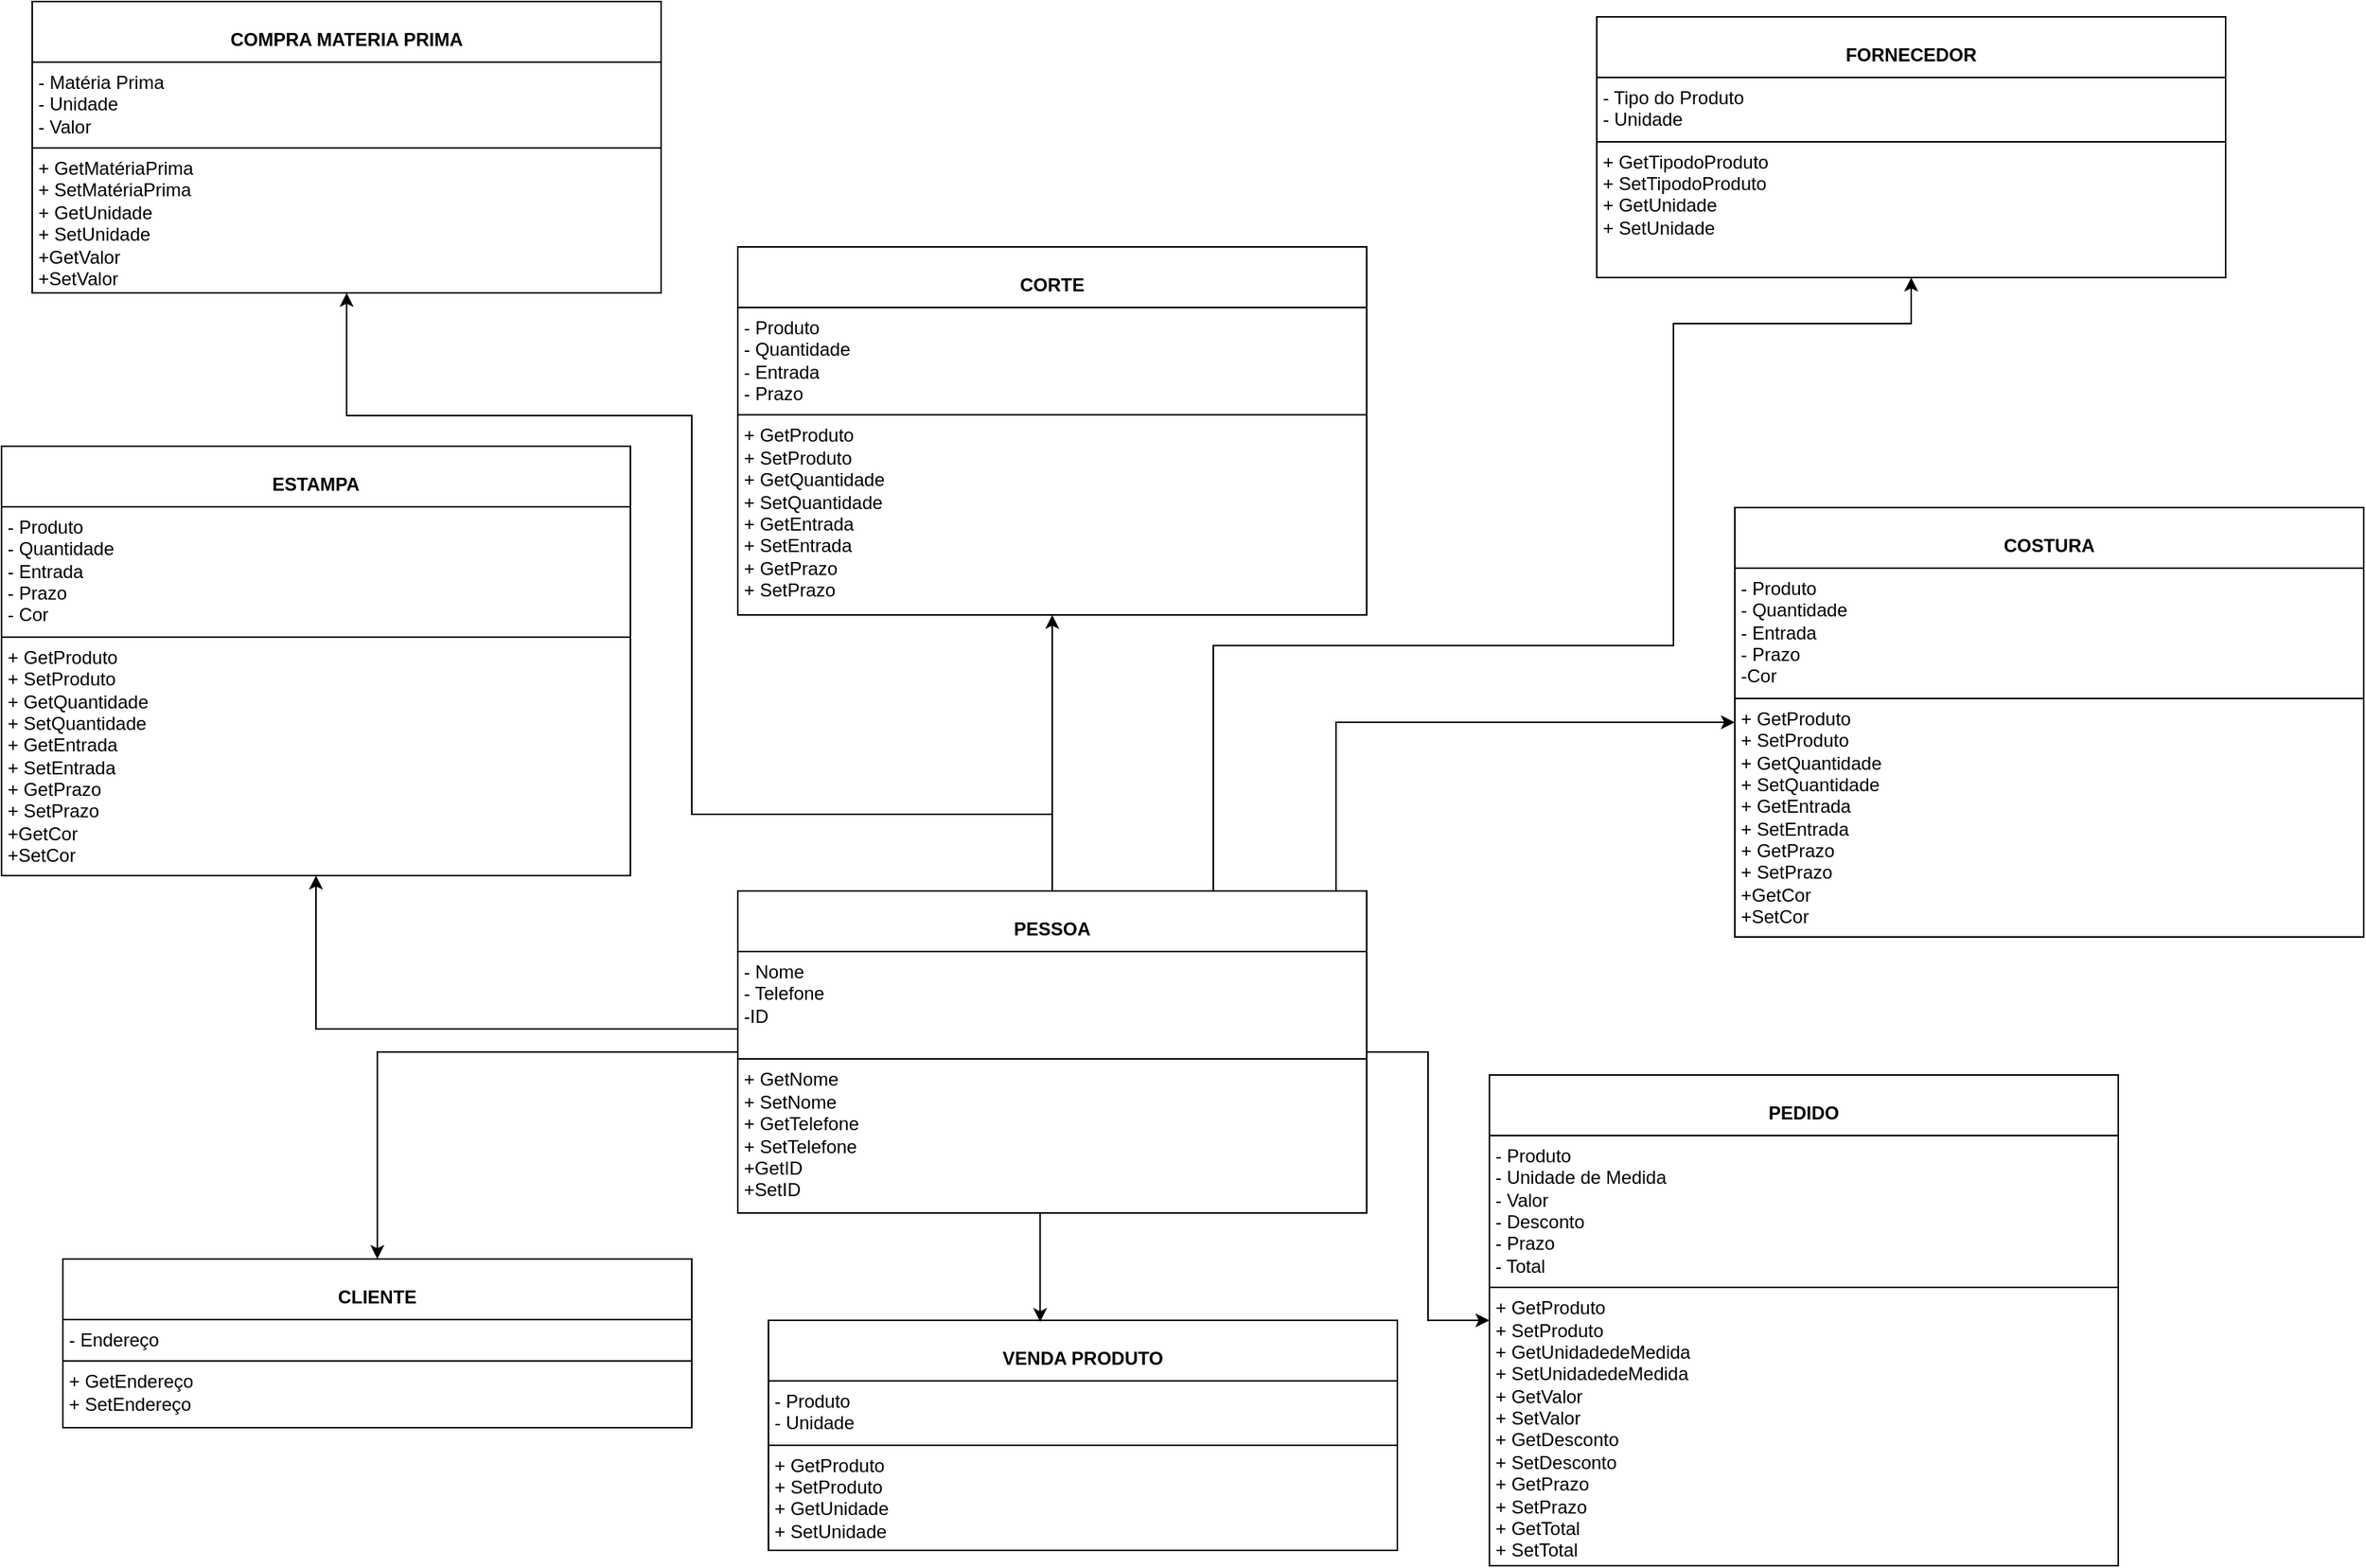 <mxfile version="24.7.1" type="device" pages="3">
  <diagram name="Página-1" id="-OUhLw-CSufyOY77tMii">
    <mxGraphModel dx="2739" dy="2212" grid="1" gridSize="10" guides="1" tooltips="1" connect="1" arrows="1" fold="1" page="1" pageScale="1" pageWidth="827" pageHeight="1169" math="0" shadow="0">
      <root>
        <mxCell id="0" />
        <mxCell id="1" parent="0" />
        <mxCell id="h_jIUHGwtOCNw3scp08j-25" value="&lt;p style=&quot;margin:0px;margin-top:4px;text-align:center;&quot;&gt;&lt;br&gt;&lt;b&gt;CLIENTE&lt;/b&gt;&lt;/p&gt;&lt;hr size=&quot;1&quot; style=&quot;border-style:solid;&quot;&gt;&lt;p style=&quot;margin:0px;margin-left:4px;&quot;&gt;&lt;span style=&quot;background-color: initial;&quot;&gt;- Endereço&lt;/span&gt;&lt;br&gt;&lt;/p&gt;&lt;hr size=&quot;1&quot; style=&quot;border-style:solid;&quot;&gt;&lt;p style=&quot;margin:0px;margin-left:4px;&quot;&gt;&lt;span style=&quot;background-color: initial;&quot;&gt;+ GetEndereço&lt;/span&gt;&lt;br&gt;&lt;/p&gt;&lt;p style=&quot;margin:0px;margin-left:4px;&quot;&gt;+ SetEndereço&lt;/p&gt;&lt;p style=&quot;margin:0px;margin-left:4px;&quot;&gt;&lt;br&gt;&lt;/p&gt;&lt;p style=&quot;margin:0px;margin-left:4px;&quot;&gt;&lt;br&gt;&lt;/p&gt;" style="verticalAlign=top;align=left;overflow=fill;html=1;whiteSpace=wrap;" parent="1" vertex="1">
          <mxGeometry x="-300" y="150" width="410" height="110" as="geometry" />
        </mxCell>
        <mxCell id="FXaSDLfJDTbHBxUfTmAR-3" style="edgeStyle=orthogonalEdgeStyle;rounded=0;orthogonalLoop=1;jettySize=auto;html=1;exitX=0;exitY=0.5;exitDx=0;exitDy=0;" parent="1" source="FXaSDLfJDTbHBxUfTmAR-2" target="h_jIUHGwtOCNw3scp08j-25" edge="1">
          <mxGeometry relative="1" as="geometry" />
        </mxCell>
        <mxCell id="81Nmng1sWPkBa8GWS_E0-2" style="edgeStyle=orthogonalEdgeStyle;rounded=0;orthogonalLoop=1;jettySize=auto;html=1;" parent="1" source="FXaSDLfJDTbHBxUfTmAR-2" target="81Nmng1sWPkBa8GWS_E0-1" edge="1">
          <mxGeometry relative="1" as="geometry" />
        </mxCell>
        <mxCell id="81Nmng1sWPkBa8GWS_E0-9" style="edgeStyle=orthogonalEdgeStyle;rounded=0;orthogonalLoop=1;jettySize=auto;html=1;entryX=0;entryY=0.5;entryDx=0;entryDy=0;" parent="1" source="FXaSDLfJDTbHBxUfTmAR-2" target="81Nmng1sWPkBa8GWS_E0-7" edge="1">
          <mxGeometry relative="1" as="geometry">
            <Array as="points">
              <mxPoint x="530" y="-200" />
              <mxPoint x="790" y="-200" />
            </Array>
          </mxGeometry>
        </mxCell>
        <mxCell id="81Nmng1sWPkBa8GWS_E0-12" style="edgeStyle=orthogonalEdgeStyle;rounded=0;orthogonalLoop=1;jettySize=auto;html=1;" parent="1" source="FXaSDLfJDTbHBxUfTmAR-2" target="81Nmng1sWPkBa8GWS_E0-10" edge="1">
          <mxGeometry relative="1" as="geometry">
            <Array as="points">
              <mxPoint x="345" y="-340" />
            </Array>
          </mxGeometry>
        </mxCell>
        <mxCell id="81Nmng1sWPkBa8GWS_E0-20" style="edgeStyle=orthogonalEdgeStyle;rounded=0;orthogonalLoop=1;jettySize=auto;html=1;entryX=0.5;entryY=1;entryDx=0;entryDy=0;" parent="1" source="FXaSDLfJDTbHBxUfTmAR-2" target="81Nmng1sWPkBa8GWS_E0-13" edge="1">
          <mxGeometry relative="1" as="geometry">
            <Array as="points">
              <mxPoint x="-135" />
            </Array>
          </mxGeometry>
        </mxCell>
        <mxCell id="YHEsUlumm6oU0qOyoiwF-2" style="edgeStyle=orthogonalEdgeStyle;rounded=0;orthogonalLoop=1;jettySize=auto;html=1;entryX=0.5;entryY=1;entryDx=0;entryDy=0;" parent="1" source="FXaSDLfJDTbHBxUfTmAR-2" target="YHEsUlumm6oU0qOyoiwF-1" edge="1">
          <mxGeometry relative="1" as="geometry">
            <Array as="points">
              <mxPoint x="450" y="-250" />
              <mxPoint x="750" y="-250" />
              <mxPoint x="750" y="-460" />
            </Array>
          </mxGeometry>
        </mxCell>
        <mxCell id="YHEsUlumm6oU0qOyoiwF-4" style="edgeStyle=orthogonalEdgeStyle;rounded=0;orthogonalLoop=1;jettySize=auto;html=1;entryX=0.5;entryY=1;entryDx=0;entryDy=0;" parent="1" source="FXaSDLfJDTbHBxUfTmAR-2" target="YHEsUlumm6oU0qOyoiwF-3" edge="1">
          <mxGeometry relative="1" as="geometry">
            <Array as="points">
              <mxPoint x="345" y="-140" />
              <mxPoint x="110" y="-140" />
              <mxPoint x="110" y="-400" />
              <mxPoint x="-115" y="-400" />
            </Array>
          </mxGeometry>
        </mxCell>
        <mxCell id="FXaSDLfJDTbHBxUfTmAR-2" value="&lt;p style=&quot;margin:0px;margin-top:4px;text-align:center;&quot;&gt;&lt;br&gt;&lt;b&gt;PESSOA&lt;/b&gt;&lt;/p&gt;&lt;hr size=&quot;1&quot; style=&quot;border-style:solid;&quot;&gt;&lt;p style=&quot;margin:0px;margin-left:4px;&quot;&gt;- Nome&lt;br&gt;- Telefone&lt;/p&gt;&lt;p style=&quot;margin:0px;margin-left:4px;&quot;&gt;-ID&lt;br&gt;&lt;/p&gt;&lt;div&gt;&lt;br&gt;&lt;/div&gt;&lt;hr size=&quot;1&quot; style=&quot;border-style:solid;&quot;&gt;&lt;p style=&quot;margin:0px;margin-left:4px;&quot;&gt;+ GetNome&lt;br&gt;+ SetNome&lt;/p&gt;&lt;p style=&quot;margin:0px;margin-left:4px;&quot;&gt;+ GetTelefone&lt;/p&gt;&lt;p style=&quot;margin:0px;margin-left:4px;&quot;&gt;+ SetTelefone&lt;/p&gt;&lt;p style=&quot;margin: 0px 0px 0px 4px;&quot;&gt;+GetID&lt;/p&gt;&lt;p style=&quot;margin: 0px 0px 0px 4px;&quot;&gt;+SetID&lt;/p&gt;&lt;p style=&quot;margin:0px;margin-left:4px;&quot;&gt;&lt;br&gt;&lt;/p&gt;" style="verticalAlign=top;align=left;overflow=fill;html=1;whiteSpace=wrap;" parent="1" vertex="1">
          <mxGeometry x="140" y="-90" width="410" height="210" as="geometry" />
        </mxCell>
        <mxCell id="81Nmng1sWPkBa8GWS_E0-1" value="&lt;p style=&quot;margin:0px;margin-top:4px;text-align:center;&quot;&gt;&lt;br&gt;&lt;b&gt;PEDIDO&lt;/b&gt;&lt;/p&gt;&lt;hr size=&quot;1&quot; style=&quot;border-style:solid;&quot;&gt;&lt;p style=&quot;margin:0px;margin-left:4px;&quot;&gt;- Produto&lt;/p&gt;&lt;p style=&quot;margin:0px;margin-left:4px;&quot;&gt;- Unidade de Medida&lt;/p&gt;&lt;p style=&quot;margin:0px;margin-left:4px;&quot;&gt;- Valor&lt;/p&gt;&lt;p style=&quot;margin:0px;margin-left:4px;&quot;&gt;- Desconto&lt;/p&gt;&lt;p style=&quot;margin:0px;margin-left:4px;&quot;&gt;- Prazo&lt;/p&gt;&lt;p style=&quot;margin:0px;margin-left:4px;&quot;&gt;- Total&lt;/p&gt;&lt;hr size=&quot;1&quot; style=&quot;border-style:solid;&quot;&gt;&lt;p style=&quot;margin:0px;margin-left:4px;&quot;&gt;&lt;span style=&quot;background-color: initial;&quot;&gt;+ GetProduto&lt;/span&gt;&lt;br&gt;&lt;/p&gt;&lt;p style=&quot;margin:0px;margin-left:4px;&quot;&gt;+ SetProduto&lt;/p&gt;&lt;p style=&quot;margin:0px;margin-left:4px;&quot;&gt;+ GetUnidadedeMedida&lt;/p&gt;&lt;p style=&quot;margin:0px;margin-left:4px;&quot;&gt;+ SetUnidadedeMedida&lt;/p&gt;&lt;p style=&quot;margin:0px;margin-left:4px;&quot;&gt;&lt;span style=&quot;background-color: initial;&quot;&gt;+ GetValor&lt;/span&gt;&lt;/p&gt;&lt;p style=&quot;margin:0px;margin-left:4px;&quot;&gt;&lt;span style=&quot;background-color: initial;&quot;&gt;+ SetValor&lt;/span&gt;&lt;/p&gt;&lt;p style=&quot;margin:0px;margin-left:4px;&quot;&gt;&lt;span style=&quot;background-color: initial;&quot;&gt;+ GetDesconto&lt;/span&gt;&lt;/p&gt;&lt;p style=&quot;margin:0px;margin-left:4px;&quot;&gt;&lt;span style=&quot;background-color: initial;&quot;&gt;+ SetDesconto&lt;/span&gt;&lt;/p&gt;&lt;p style=&quot;margin:0px;margin-left:4px;&quot;&gt;&lt;span style=&quot;background-color: initial;&quot;&gt;+ GetPrazo&lt;/span&gt;&lt;/p&gt;&lt;p style=&quot;margin:0px;margin-left:4px;&quot;&gt;&lt;span style=&quot;background-color: initial;&quot;&gt;+ SetPrazo&lt;/span&gt;&lt;br&gt;&lt;/p&gt;&lt;p style=&quot;margin:0px;margin-left:4px;&quot;&gt;&lt;span style=&quot;background-color: initial;&quot;&gt;+ GetTotal&lt;/span&gt;&lt;/p&gt;&lt;p style=&quot;margin:0px;margin-left:4px;&quot;&gt;&lt;span style=&quot;background-color: initial;&quot;&gt;+ SetTotal&lt;/span&gt;&lt;/p&gt;" style="verticalAlign=top;align=left;overflow=fill;html=1;whiteSpace=wrap;" parent="1" vertex="1">
          <mxGeometry x="630" y="30" width="410" height="320" as="geometry" />
        </mxCell>
        <mxCell id="81Nmng1sWPkBa8GWS_E0-4" value="&lt;p style=&quot;margin:0px;margin-top:4px;text-align:center;&quot;&gt;&lt;br&gt;&lt;b&gt;VENDA PRODUTO&lt;/b&gt;&lt;/p&gt;&lt;hr size=&quot;1&quot; style=&quot;border-style:solid;&quot;&gt;&lt;p style=&quot;margin:0px;margin-left:4px;&quot;&gt;- Produto&lt;br&gt;- Unidade&lt;/p&gt;&lt;hr size=&quot;1&quot; style=&quot;border-style:solid;&quot;&gt;&lt;p style=&quot;margin:0px;margin-left:4px;&quot;&gt;+ GetProduto&lt;br&gt;+ SetProduto&lt;/p&gt;&lt;p style=&quot;margin:0px;margin-left:4px;&quot;&gt;+ GetUnidade&lt;/p&gt;&lt;p style=&quot;margin:0px;margin-left:4px;&quot;&gt;+ SetUnidade&lt;/p&gt;&lt;p style=&quot;margin:0px;margin-left:4px;&quot;&gt;&lt;br&gt;&lt;/p&gt;&lt;p style=&quot;margin:0px;margin-left:4px;&quot;&gt;&lt;br&gt;&lt;/p&gt;" style="verticalAlign=top;align=left;overflow=fill;html=1;whiteSpace=wrap;" parent="1" vertex="1">
          <mxGeometry x="160" y="190" width="410" height="150" as="geometry" />
        </mxCell>
        <mxCell id="81Nmng1sWPkBa8GWS_E0-7" value="&lt;p style=&quot;margin:0px;margin-top:4px;text-align:center;&quot;&gt;&lt;br&gt;&lt;b&gt;COSTURA&lt;/b&gt;&lt;/p&gt;&lt;hr size=&quot;1&quot; style=&quot;border-style:solid;&quot;&gt;&lt;p style=&quot;margin:0px;margin-left:4px;&quot;&gt;- Produto&lt;/p&gt;&lt;p style=&quot;margin:0px;margin-left:4px;&quot;&gt;- Quantidade&lt;/p&gt;&lt;p style=&quot;margin:0px;margin-left:4px;&quot;&gt;- Entrada&lt;/p&gt;&lt;p style=&quot;margin:0px;margin-left:4px;&quot;&gt;- Prazo&lt;/p&gt;&lt;p style=&quot;margin:0px;margin-left:4px;&quot;&gt;-Cor&lt;/p&gt;&lt;hr size=&quot;1&quot; style=&quot;border-style:solid;&quot;&gt;&lt;p style=&quot;margin:0px;margin-left:4px;&quot;&gt;&lt;span style=&quot;background-color: initial;&quot;&gt;+ GetProduto&lt;/span&gt;&lt;br&gt;&lt;/p&gt;&lt;p style=&quot;margin:0px;margin-left:4px;&quot;&gt;+ SetProduto&lt;/p&gt;&lt;p style=&quot;margin:0px;margin-left:4px;&quot;&gt;+ Get&lt;span style=&quot;background-color: initial;&quot;&gt;Quantidade&lt;/span&gt;&lt;/p&gt;&lt;p style=&quot;margin:0px;margin-left:4px;&quot;&gt;+ Set&lt;span style=&quot;background-color: initial;&quot;&gt;Quantidade&lt;/span&gt;&lt;/p&gt;&lt;p style=&quot;margin:0px;margin-left:4px;&quot;&gt;&lt;span style=&quot;background-color: initial;&quot;&gt;+ Get&lt;/span&gt;&lt;span style=&quot;background-color: initial;&quot;&gt;Entrada&lt;/span&gt;&lt;/p&gt;&lt;p style=&quot;margin:0px;margin-left:4px;&quot;&gt;&lt;span style=&quot;background-color: initial;&quot;&gt;+ Set&lt;/span&gt;&lt;span style=&quot;background-color: initial;&quot;&gt;Entrada&lt;/span&gt;&lt;/p&gt;&lt;p style=&quot;margin:0px;margin-left:4px;&quot;&gt;&lt;span style=&quot;background-color: initial;&quot;&gt;+ Get&lt;/span&gt;&lt;span style=&quot;background-color: initial;&quot;&gt;Prazo&lt;/span&gt;&lt;/p&gt;&lt;p style=&quot;margin:0px;margin-left:4px;&quot;&gt;&lt;span style=&quot;background-color: initial;&quot;&gt;+ Set&lt;/span&gt;&lt;span style=&quot;background-color: initial;&quot;&gt;Prazo&lt;/span&gt;&lt;/p&gt;&lt;p style=&quot;margin:0px;margin-left:4px;&quot;&gt;&lt;span style=&quot;background-color: initial;&quot;&gt;+GetCor&lt;/span&gt;&lt;/p&gt;&lt;p style=&quot;margin:0px;margin-left:4px;&quot;&gt;&lt;span style=&quot;background-color: initial;&quot;&gt;+SetCor&lt;/span&gt;&lt;/p&gt;" style="verticalAlign=top;align=left;overflow=fill;html=1;whiteSpace=wrap;" parent="1" vertex="1">
          <mxGeometry x="790" y="-340" width="410" height="280" as="geometry" />
        </mxCell>
        <mxCell id="81Nmng1sWPkBa8GWS_E0-10" value="&lt;p style=&quot;margin:0px;margin-top:4px;text-align:center;&quot;&gt;&lt;br&gt;&lt;b&gt;CORTE&lt;/b&gt;&lt;/p&gt;&lt;hr size=&quot;1&quot; style=&quot;border-style:solid;&quot;&gt;&lt;p style=&quot;margin:0px;margin-left:4px;&quot;&gt;- Produto&lt;/p&gt;&lt;p style=&quot;margin:0px;margin-left:4px;&quot;&gt;- Quantidade&lt;/p&gt;&lt;p style=&quot;margin:0px;margin-left:4px;&quot;&gt;- Entrada&lt;/p&gt;&lt;p style=&quot;margin:0px;margin-left:4px;&quot;&gt;- Prazo&lt;/p&gt;&lt;hr size=&quot;1&quot; style=&quot;border-style:solid;&quot;&gt;&lt;p style=&quot;margin:0px;margin-left:4px;&quot;&gt;&lt;span style=&quot;background-color: initial;&quot;&gt;+ GetProduto&lt;/span&gt;&lt;br&gt;&lt;/p&gt;&lt;p style=&quot;margin:0px;margin-left:4px;&quot;&gt;+ SetProduto&lt;/p&gt;&lt;p style=&quot;margin:0px;margin-left:4px;&quot;&gt;+ Get&lt;span style=&quot;background-color: initial;&quot;&gt;Quantidade&lt;/span&gt;&lt;/p&gt;&lt;p style=&quot;margin:0px;margin-left:4px;&quot;&gt;+ Set&lt;span style=&quot;background-color: initial;&quot;&gt;Quantidade&lt;/span&gt;&lt;/p&gt;&lt;p style=&quot;margin:0px;margin-left:4px;&quot;&gt;&lt;span style=&quot;background-color: initial;&quot;&gt;+ Get&lt;/span&gt;&lt;span style=&quot;background-color: initial;&quot;&gt;Entrada&lt;/span&gt;&lt;/p&gt;&lt;p style=&quot;margin:0px;margin-left:4px;&quot;&gt;&lt;span style=&quot;background-color: initial;&quot;&gt;+ Set&lt;/span&gt;&lt;span style=&quot;background-color: initial;&quot;&gt;Entrada&lt;/span&gt;&lt;/p&gt;&lt;p style=&quot;margin:0px;margin-left:4px;&quot;&gt;&lt;span style=&quot;background-color: initial;&quot;&gt;+ Get&lt;/span&gt;&lt;span style=&quot;background-color: initial;&quot;&gt;Prazo&lt;/span&gt;&lt;/p&gt;&lt;p style=&quot;margin:0px;margin-left:4px;&quot;&gt;&lt;span style=&quot;background-color: initial;&quot;&gt;+ Set&lt;/span&gt;&lt;span style=&quot;background-color: initial;&quot;&gt;Prazo&lt;/span&gt;&lt;/p&gt;&lt;p style=&quot;margin:0px;margin-left:4px;&quot;&gt;&lt;br&gt;&lt;/p&gt;" style="verticalAlign=top;align=left;overflow=fill;html=1;whiteSpace=wrap;" parent="1" vertex="1">
          <mxGeometry x="140" y="-510" width="410" height="240" as="geometry" />
        </mxCell>
        <mxCell id="81Nmng1sWPkBa8GWS_E0-13" value="&lt;p style=&quot;margin:0px;margin-top:4px;text-align:center;&quot;&gt;&lt;br&gt;&lt;b&gt;ESTAMPA&lt;/b&gt;&lt;/p&gt;&lt;hr size=&quot;1&quot; style=&quot;border-style:solid;&quot;&gt;&lt;p style=&quot;margin:0px;margin-left:4px;&quot;&gt;- Produto&lt;/p&gt;&lt;p style=&quot;margin:0px;margin-left:4px;&quot;&gt;- Quantidade&lt;/p&gt;&lt;p style=&quot;margin:0px;margin-left:4px;&quot;&gt;- Entrada&lt;/p&gt;&lt;p style=&quot;margin:0px;margin-left:4px;&quot;&gt;- Prazo&lt;/p&gt;&lt;p style=&quot;margin:0px;margin-left:4px;&quot;&gt;- Cor&lt;/p&gt;&lt;hr size=&quot;1&quot; style=&quot;border-style:solid;&quot;&gt;&lt;p style=&quot;margin:0px;margin-left:4px;&quot;&gt;&lt;span style=&quot;background-color: initial;&quot;&gt;+ GetProduto&lt;/span&gt;&lt;br&gt;&lt;/p&gt;&lt;p style=&quot;margin:0px;margin-left:4px;&quot;&gt;+ SetProduto&lt;/p&gt;&lt;p style=&quot;margin:0px;margin-left:4px;&quot;&gt;+ Get&lt;span style=&quot;background-color: initial;&quot;&gt;Quantidade&lt;/span&gt;&lt;/p&gt;&lt;p style=&quot;margin:0px;margin-left:4px;&quot;&gt;+ Set&lt;span style=&quot;background-color: initial;&quot;&gt;Quantidade&lt;/span&gt;&lt;/p&gt;&lt;p style=&quot;margin:0px;margin-left:4px;&quot;&gt;&lt;span style=&quot;background-color: initial;&quot;&gt;+ Get&lt;/span&gt;&lt;span style=&quot;background-color: initial;&quot;&gt;Entrada&lt;/span&gt;&lt;/p&gt;&lt;p style=&quot;margin:0px;margin-left:4px;&quot;&gt;&lt;span style=&quot;background-color: initial;&quot;&gt;+ Set&lt;/span&gt;&lt;span style=&quot;background-color: initial;&quot;&gt;Entrada&lt;/span&gt;&lt;/p&gt;&lt;p style=&quot;margin:0px;margin-left:4px;&quot;&gt;&lt;span style=&quot;background-color: initial;&quot;&gt;+ Get&lt;/span&gt;&lt;span style=&quot;background-color: initial;&quot;&gt;Prazo&lt;/span&gt;&lt;/p&gt;&lt;p style=&quot;margin:0px;margin-left:4px;&quot;&gt;&lt;span style=&quot;background-color: initial;&quot;&gt;+ Set&lt;/span&gt;&lt;span style=&quot;background-color: initial;&quot;&gt;Prazo&lt;/span&gt;&lt;/p&gt;&lt;p style=&quot;margin:0px;margin-left:4px;&quot;&gt;&lt;span style=&quot;background-color: initial;&quot;&gt;+GetCor&lt;/span&gt;&lt;/p&gt;&lt;p style=&quot;margin:0px;margin-left:4px;&quot;&gt;&lt;span style=&quot;background-color: initial;&quot;&gt;+SetCor&lt;/span&gt;&lt;/p&gt;" style="verticalAlign=top;align=left;overflow=fill;html=1;whiteSpace=wrap;" parent="1" vertex="1">
          <mxGeometry x="-340" y="-380" width="410" height="280" as="geometry" />
        </mxCell>
        <mxCell id="81Nmng1sWPkBa8GWS_E0-16" style="edgeStyle=orthogonalEdgeStyle;rounded=0;orthogonalLoop=1;jettySize=auto;html=1;entryX=0.432;entryY=0.007;entryDx=0;entryDy=0;entryPerimeter=0;" parent="1" source="FXaSDLfJDTbHBxUfTmAR-2" target="81Nmng1sWPkBa8GWS_E0-4" edge="1">
          <mxGeometry relative="1" as="geometry">
            <Array as="points">
              <mxPoint x="337" y="120" />
              <mxPoint x="337" y="120" />
            </Array>
          </mxGeometry>
        </mxCell>
        <mxCell id="YHEsUlumm6oU0qOyoiwF-1" value="&lt;p style=&quot;margin:0px;margin-top:4px;text-align:center;&quot;&gt;&lt;br&gt;&lt;b&gt;FORNECEDOR&lt;/b&gt;&lt;/p&gt;&lt;hr size=&quot;1&quot; style=&quot;border-style:solid;&quot;&gt;&lt;p style=&quot;margin:0px;margin-left:4px;&quot;&gt;- Tipo do Produto&lt;/p&gt;&lt;p style=&quot;margin:0px;margin-left:4px;&quot;&gt;- Unidade&lt;/p&gt;&lt;hr size=&quot;1&quot; style=&quot;border-style:solid;&quot;&gt;&lt;p style=&quot;margin:0px;margin-left:4px;&quot;&gt;&lt;span style=&quot;background-color: initial;&quot;&gt;+ Get&lt;/span&gt;&lt;span style=&quot;background-color: initial;&quot;&gt;TipodoProduto&lt;/span&gt;&lt;br&gt;&lt;/p&gt;&lt;p style=&quot;margin:0px;margin-left:4px;&quot;&gt;+ Set&lt;span style=&quot;background-color: initial;&quot;&gt;TipodoProduto&lt;/span&gt;&lt;/p&gt;&lt;p style=&quot;margin:0px;margin-left:4px;&quot;&gt;+ Get&lt;span style=&quot;background-color: initial;&quot;&gt;Unidade&lt;/span&gt;&lt;/p&gt;&lt;p style=&quot;margin:0px;margin-left:4px;&quot;&gt;+ Set&lt;span style=&quot;background-color: initial;&quot;&gt;Unidade&lt;/span&gt;&lt;/p&gt;&lt;p style=&quot;margin:0px;margin-left:4px;&quot;&gt;&lt;br&gt;&lt;/p&gt;&lt;p style=&quot;margin:0px;margin-left:4px;&quot;&gt;&lt;br&gt;&lt;/p&gt;" style="verticalAlign=top;align=left;overflow=fill;html=1;whiteSpace=wrap;" parent="1" vertex="1">
          <mxGeometry x="700" y="-660" width="410" height="170" as="geometry" />
        </mxCell>
        <mxCell id="YHEsUlumm6oU0qOyoiwF-3" value="&lt;p style=&quot;margin:0px;margin-top:4px;text-align:center;&quot;&gt;&lt;br&gt;&lt;b&gt;COMPRA MATERIA PRIMA&lt;/b&gt;&lt;/p&gt;&lt;hr size=&quot;1&quot; style=&quot;border-style:solid;&quot;&gt;&lt;p style=&quot;margin:0px;margin-left:4px;&quot;&gt;- Matéria Prima&lt;/p&gt;&lt;p style=&quot;margin:0px;margin-left:4px;&quot;&gt;- Unidade&lt;/p&gt;&lt;p style=&quot;margin:0px;margin-left:4px;&quot;&gt;- Valor&lt;/p&gt;&lt;hr size=&quot;1&quot; style=&quot;border-style:solid;&quot;&gt;&lt;p style=&quot;margin:0px;margin-left:4px;&quot;&gt;&lt;span style=&quot;background-color: initial;&quot;&gt;+ Get&lt;/span&gt;&lt;span style=&quot;background-color: initial;&quot;&gt;MatériaPrima&lt;/span&gt;&lt;/p&gt;&lt;p style=&quot;margin:0px;margin-left:4px;&quot;&gt;+ Set&lt;span style=&quot;background-color: initial;&quot;&gt;MatériaPrima&lt;/span&gt;&lt;/p&gt;&lt;p style=&quot;margin:0px;margin-left:4px;&quot;&gt;+ Get&lt;span style=&quot;background-color: initial;&quot;&gt;Unidade&lt;/span&gt;&lt;/p&gt;&lt;p style=&quot;margin:0px;margin-left:4px;&quot;&gt;+ Set&lt;span style=&quot;background-color: initial;&quot;&gt;Unidade&lt;/span&gt;&lt;/p&gt;&lt;p style=&quot;margin:0px;margin-left:4px;&quot;&gt;&lt;span style=&quot;background-color: initial;&quot;&gt;+GetValor&lt;/span&gt;&lt;/p&gt;&lt;p style=&quot;margin:0px;margin-left:4px;&quot;&gt;&lt;span style=&quot;background-color: initial;&quot;&gt;+SetValor&lt;/span&gt;&lt;/p&gt;&lt;p style=&quot;margin:0px;margin-left:4px;&quot;&gt;&lt;br&gt;&lt;/p&gt;&lt;p style=&quot;margin:0px;margin-left:4px;&quot;&gt;&lt;br&gt;&lt;/p&gt;" style="verticalAlign=top;align=left;overflow=fill;html=1;whiteSpace=wrap;" parent="1" vertex="1">
          <mxGeometry x="-320" y="-670" width="410" height="190" as="geometry" />
        </mxCell>
      </root>
    </mxGraphModel>
  </diagram>
  <diagram id="6xMDFGMM9toji-j03zHq" name="Página-2">
    <mxGraphModel dx="2261" dy="782" grid="1" gridSize="10" guides="1" tooltips="1" connect="1" arrows="1" fold="1" page="1" pageScale="1" pageWidth="827" pageHeight="1169" math="0" shadow="0">
      <root>
        <mxCell id="0" />
        <mxCell id="1" parent="0" />
        <mxCell id="k3QjRgz9QZ5SmKXSFLEn-1" value="&lt;p style=&quot;margin:0px;margin-top:4px;text-align:center;&quot;&gt;&lt;br&gt;&lt;b&gt;UNIDADE&lt;/b&gt;&lt;/p&gt;&lt;hr size=&quot;1&quot; style=&quot;border-style:solid;&quot;&gt;&lt;p style=&quot;margin:0px;margin-left:4px;&quot;&gt;- Nome&lt;br&gt;&lt;/p&gt;&lt;p style=&quot;margin:0px;margin-left:4px;&quot;&gt;-ID&lt;br&gt;&lt;/p&gt;&lt;hr size=&quot;1&quot; style=&quot;border-style:solid;&quot;&gt;&lt;p style=&quot;margin:0px;margin-left:4px;&quot;&gt;+ GetNome&lt;br&gt;+ SetNome&lt;/p&gt;&lt;p style=&quot;margin: 0px 0px 0px 4px;&quot;&gt;&lt;span style=&quot;background-color: initial;&quot;&gt;+ GetID&lt;/span&gt;&lt;/p&gt;&lt;p style=&quot;margin: 0px 0px 0px 4px;&quot;&gt;+ SetID&lt;/p&gt;&lt;div&gt;&lt;br&gt;&lt;/div&gt;" style="verticalAlign=top;align=left;overflow=fill;html=1;whiteSpace=wrap;" parent="1" vertex="1">
          <mxGeometry x="-10" y="290" width="410" height="150" as="geometry" />
        </mxCell>
        <mxCell id="dm8za-yfyK-Y-TyQp72J-1" value="&lt;p style=&quot;margin:0px;margin-top:4px;text-align:center;&quot;&gt;&lt;br&gt;&lt;b&gt;ESTOQUE&lt;/b&gt;&lt;/p&gt;&lt;hr size=&quot;1&quot; style=&quot;border-style:solid;&quot;&gt;&lt;p style=&quot;margin:0px;margin-left:4px;&quot;&gt;- Matéria Prima&lt;/p&gt;&lt;p style=&quot;margin:0px;margin-left:4px;&quot;&gt;&lt;span style=&quot;background-color: initial;&quot;&gt;- Quantidade&lt;/span&gt;&lt;/p&gt;&lt;p style=&quot;margin:0px;margin-left:4px;&quot;&gt;- Entrada&lt;/p&gt;&lt;p style=&quot;margin:0px;margin-left:4px;&quot;&gt;- Fornecedor&lt;/p&gt;&lt;p style=&quot;margin:0px;margin-left:4px;&quot;&gt;-ID&lt;/p&gt;&lt;hr size=&quot;1&quot; style=&quot;border-style:solid;&quot;&gt;&lt;p style=&quot;margin:0px;margin-left:4px;&quot;&gt;&lt;span style=&quot;background-color: initial;&quot;&gt;+ Get&lt;/span&gt;&lt;span style=&quot;background-color: initial;&quot;&gt;MatériaPrima&lt;/span&gt;&lt;br&gt;&lt;/p&gt;&lt;p style=&quot;margin:0px;margin-left:4px;&quot;&gt;+ Set&lt;span style=&quot;background-color: initial;&quot;&gt;MatériaPrima&lt;/span&gt;&lt;/p&gt;&lt;p style=&quot;margin:0px;margin-left:4px;&quot;&gt;+ Get&lt;span style=&quot;background-color: initial;&quot;&gt;Quantidade&lt;/span&gt;&lt;/p&gt;&lt;p style=&quot;margin:0px;margin-left:4px;&quot;&gt;+ Set&lt;span style=&quot;background-color: initial;&quot;&gt;Quantidade&lt;/span&gt;&lt;/p&gt;&lt;p style=&quot;margin:0px;margin-left:4px;&quot;&gt;&lt;span style=&quot;background-color: initial;&quot;&gt;+ Get&lt;/span&gt;&lt;span style=&quot;background-color: initial;&quot;&gt;Entrada&lt;/span&gt;&lt;/p&gt;&lt;p style=&quot;margin:0px;margin-left:4px;&quot;&gt;&lt;span style=&quot;background-color: initial;&quot;&gt;+ Set&lt;/span&gt;&lt;span style=&quot;background-color: initial;&quot;&gt;Entrada&lt;/span&gt;&lt;/p&gt;&lt;p style=&quot;margin:0px;margin-left:4px;&quot;&gt;&lt;span style=&quot;background-color: initial;&quot;&gt;+ Get&lt;/span&gt;&lt;span style=&quot;background-color: initial;&quot;&gt;Fornecedor&lt;/span&gt;&lt;/p&gt;&lt;p style=&quot;margin:0px;margin-left:4px;&quot;&gt;&lt;span style=&quot;background-color: initial;&quot;&gt;+ Set&lt;/span&gt;&lt;span style=&quot;background-color: initial;&quot;&gt;Fornecedor&lt;/span&gt;&lt;/p&gt;&lt;p style=&quot;margin:0px;margin-left:4px;&quot;&gt;&lt;span style=&quot;background-color: initial;&quot;&gt;+GetID&lt;/span&gt;&lt;/p&gt;&lt;p style=&quot;margin:0px;margin-left:4px;&quot;&gt;&lt;span style=&quot;background-color: initial;&quot;&gt;+SetID&lt;/span&gt;&lt;/p&gt;&lt;div&gt;&lt;span style=&quot;background-color: initial;&quot;&gt;&lt;br&gt;&lt;/span&gt;&lt;/div&gt;" style="verticalAlign=top;align=left;overflow=fill;html=1;whiteSpace=wrap;" parent="1" vertex="1">
          <mxGeometry x="-10" y="490" width="410" height="280" as="geometry" />
        </mxCell>
        <mxCell id="yBM_-R49GGKVKk-hhhns-1" value="&lt;p style=&quot;margin:0px;margin-top:4px;text-align:center;&quot;&gt;&lt;br&gt;&lt;b&gt;PRODUTO&lt;/b&gt;&lt;/p&gt;&lt;hr size=&quot;1&quot; style=&quot;border-style:solid;&quot;&gt;&lt;p style=&quot;margin:0px;margin-left:4px;&quot;&gt;- Tipo de Produto&lt;/p&gt;&lt;p style=&quot;margin:0px;margin-left:4px;&quot;&gt;&lt;span style=&quot;background-color: initial;&quot;&gt;- Unidade&lt;/span&gt;&lt;/p&gt;&lt;p style=&quot;margin:0px;margin-left:4px;&quot;&gt;- Cor&lt;/p&gt;&lt;p style=&quot;margin:0px;margin-left:4px;&quot;&gt;- Tecido&lt;/p&gt;&lt;p style=&quot;margin:0px;margin-left:4px;&quot;&gt;- Marca&lt;/p&gt;&lt;p style=&quot;margin:0px;margin-left:4px;&quot;&gt;- ID&lt;/p&gt;&lt;hr size=&quot;1&quot; style=&quot;border-style:solid;&quot;&gt;&lt;p style=&quot;margin:0px;margin-left:4px;&quot;&gt;&lt;span style=&quot;background-color: initial;&quot;&gt;+ GetTipodeProduto&lt;/span&gt;&lt;br&gt;&lt;/p&gt;&lt;p style=&quot;margin:0px;margin-left:4px;&quot;&gt;+ Set&lt;span style=&quot;background-color: initial;&quot;&gt;TipodeProduto&lt;/span&gt;&lt;/p&gt;&lt;p style=&quot;margin:0px;margin-left:4px;&quot;&gt;+ Get&lt;span style=&quot;background-color: initial;&quot;&gt;Unidade&lt;/span&gt;&lt;/p&gt;&lt;p style=&quot;margin:0px;margin-left:4px;&quot;&gt;+ Set&lt;span style=&quot;background-color: initial;&quot;&gt;Unidade&lt;/span&gt;&lt;/p&gt;&lt;p style=&quot;margin:0px;margin-left:4px;&quot;&gt;&lt;span style=&quot;background-color: initial;&quot;&gt;+ Get&lt;/span&gt;&lt;span style=&quot;background-color: initial;&quot;&gt;Cor&lt;/span&gt;&lt;/p&gt;&lt;p style=&quot;margin:0px;margin-left:4px;&quot;&gt;&lt;span style=&quot;background-color: initial;&quot;&gt;+ Set&lt;/span&gt;&lt;span style=&quot;background-color: initial;&quot;&gt;Cor&lt;/span&gt;&lt;/p&gt;&lt;p style=&quot;margin:0px;margin-left:4px;&quot;&gt;&lt;span style=&quot;background-color: initial;&quot;&gt;+ Get&lt;/span&gt;&lt;span style=&quot;background-color: initial;&quot;&gt;Tecido&lt;/span&gt;&lt;/p&gt;&lt;p style=&quot;margin:0px;margin-left:4px;&quot;&gt;&lt;span style=&quot;background-color: initial;&quot;&gt;+ Set&lt;/span&gt;&lt;span style=&quot;background-color: initial;&quot;&gt;Tecido&lt;/span&gt;&lt;/p&gt;&lt;p style=&quot;margin:0px;margin-left:4px;&quot;&gt;&lt;span style=&quot;background-color: initial;&quot;&gt;+&amp;nbsp;&lt;/span&gt;&lt;span style=&quot;background-color: initial;&quot;&gt;GetMarca&lt;/span&gt;&lt;/p&gt;&lt;p style=&quot;margin:0px;margin-left:4px;&quot;&gt;&lt;span style=&quot;background-color: initial;&quot;&gt;+ SetMarca&lt;/span&gt;&lt;/p&gt;&lt;p style=&quot;margin:0px;margin-left:4px;&quot;&gt;&lt;span style=&quot;background-color: initial;&quot;&gt;+ GetID&lt;/span&gt;&lt;/p&gt;&lt;p style=&quot;margin:0px;margin-left:4px;&quot;&gt;+ SetID&lt;/p&gt;&lt;div&gt;&lt;span style=&quot;background-color: initial;&quot;&gt;&lt;br&gt;&lt;/span&gt;&lt;/div&gt;" style="verticalAlign=top;align=left;overflow=fill;html=1;whiteSpace=wrap;" vertex="1" parent="1">
          <mxGeometry x="470" y="425" width="410" height="320" as="geometry" />
        </mxCell>
        <mxCell id="cmh8tbjaTwBoFSOf2EKe-1" value="&lt;p style=&quot;margin:0px;margin-top:4px;text-align:center;&quot;&gt;&lt;br&gt;&lt;b&gt;CADASTRO MATÉRIA PRIMA&lt;/b&gt;&lt;/p&gt;&lt;hr size=&quot;1&quot; style=&quot;border-style:solid;&quot;&gt;&lt;p style=&quot;margin:0px;margin-left:4px;&quot;&gt;- Tipo de Produto&lt;/p&gt;&lt;p style=&quot;margin:0px;margin-left:4px;&quot;&gt;&lt;span style=&quot;background-color: initial;&quot;&gt;- Unidade&lt;/span&gt;&lt;/p&gt;&lt;p style=&quot;margin:0px;margin-left:4px;&quot;&gt;&lt;span style=&quot;background-color: initial;&quot;&gt;-ID&lt;/span&gt;&lt;/p&gt;&lt;hr size=&quot;1&quot; style=&quot;border-style:solid;&quot;&gt;&lt;p style=&quot;margin:0px;margin-left:4px;&quot;&gt;&lt;span style=&quot;background-color: initial;&quot;&gt;+ GetTipodeProduto&lt;/span&gt;&lt;br&gt;&lt;/p&gt;&lt;p style=&quot;margin:0px;margin-left:4px;&quot;&gt;+ Set&lt;span style=&quot;background-color: initial;&quot;&gt;TipodeProduto&lt;/span&gt;&lt;/p&gt;&lt;p style=&quot;margin:0px;margin-left:4px;&quot;&gt;+ Get&lt;span style=&quot;background-color: initial;&quot;&gt;Unidade&lt;/span&gt;&lt;/p&gt;&lt;p style=&quot;margin:0px;margin-left:4px;&quot;&gt;+ Set&lt;span style=&quot;background-color: initial;&quot;&gt;Unidade&lt;/span&gt;&lt;/p&gt;&lt;p style=&quot;margin: 0px 0px 0px 4px;&quot;&gt;&lt;span style=&quot;background-color: initial;&quot;&gt;+ GetID&lt;/span&gt;&lt;/p&gt;&lt;p style=&quot;margin: 0px 0px 0px 4px;&quot;&gt;+ SetID&lt;/p&gt;" style="verticalAlign=top;align=left;overflow=fill;html=1;whiteSpace=wrap;" vertex="1" parent="1">
          <mxGeometry x="470" y="180" width="410" height="190" as="geometry" />
        </mxCell>
        <mxCell id="yqUmnJKeedlPwWftjEBn-1" value="&lt;p style=&quot;margin:0px;margin-top:4px;text-align:center;&quot;&gt;&lt;br&gt;&lt;b&gt;FORNECEDOR MATÉRIA PRIMA&lt;/b&gt;&lt;/p&gt;&lt;hr size=&quot;1&quot; style=&quot;border-style:solid;&quot;&gt;&lt;p style=&quot;margin:0px;margin-left:4px;&quot;&gt;- Matéria Prima&lt;/p&gt;&lt;p style=&quot;margin:0px;margin-left:4px;&quot;&gt;&lt;span style=&quot;background-color: initial;&quot;&gt;-IDFornecedor&lt;/span&gt;&lt;/p&gt;&lt;hr size=&quot;1&quot; style=&quot;border-style:solid;&quot;&gt;&lt;p style=&quot;margin:0px;margin-left:4px;&quot;&gt;&lt;span style=&quot;background-color: initial;&quot;&gt;+ GetMatériaPrima&lt;/span&gt;&lt;br&gt;&lt;/p&gt;&lt;p style=&quot;margin:0px;margin-left:4px;&quot;&gt;+ Set&lt;span style=&quot;background-color: initial;&quot;&gt;MatériaPrima&lt;/span&gt;&lt;/p&gt;&lt;p style=&quot;margin:0px;margin-left:4px;&quot;&gt;+ GetIdFornecedor&lt;/p&gt;&lt;p style=&quot;margin:0px;margin-left:4px;&quot;&gt;+ Set&lt;span style=&quot;background-color: initial;&quot;&gt;IdFornecedor&lt;/span&gt;&lt;/p&gt;" style="verticalAlign=top;align=left;overflow=fill;html=1;whiteSpace=wrap;" vertex="1" parent="1">
          <mxGeometry x="-10" y="90" width="410" height="150" as="geometry" />
        </mxCell>
      </root>
    </mxGraphModel>
  </diagram>
  <diagram id="hsTU9LjtC14oqdp3_ekt" name="Página-3">
    <mxGraphModel dx="2739" dy="2212" grid="1" gridSize="10" guides="1" tooltips="1" connect="1" arrows="1" fold="1" page="1" pageScale="1" pageWidth="827" pageHeight="1169" math="0" shadow="0">
      <root>
        <mxCell id="0" />
        <mxCell id="1" parent="0" />
        <mxCell id="xpvsWk9IMlpvKpd5QSPD-1" value="&lt;p style=&quot;margin:0px;margin-top:4px;text-align:center;&quot;&gt;&lt;br&gt;&lt;b&gt;CLIENTE&lt;/b&gt;&lt;/p&gt;&lt;hr size=&quot;1&quot; style=&quot;border-style:solid;&quot;&gt;&lt;p style=&quot;margin:0px;margin-left:4px;&quot;&gt;&lt;br&gt;&lt;/p&gt;&lt;hr size=&quot;1&quot; style=&quot;border-style:solid;&quot;&gt;&lt;p style=&quot;margin:0px;margin-left:4px;&quot;&gt;&lt;br&gt;&lt;/p&gt;&lt;p style=&quot;margin:0px;margin-left:4px;&quot;&gt;&lt;br&gt;&lt;/p&gt;" style="verticalAlign=top;align=left;overflow=fill;html=1;whiteSpace=wrap;" vertex="1" parent="1">
          <mxGeometry x="-300" y="150" width="410" height="110" as="geometry" />
        </mxCell>
        <mxCell id="xpvsWk9IMlpvKpd5QSPD-2" style="edgeStyle=orthogonalEdgeStyle;rounded=0;orthogonalLoop=1;jettySize=auto;html=1;exitX=0;exitY=0.5;exitDx=0;exitDy=0;" edge="1" parent="1" source="xpvsWk9IMlpvKpd5QSPD-7" target="xpvsWk9IMlpvKpd5QSPD-1">
          <mxGeometry relative="1" as="geometry" />
        </mxCell>
        <mxCell id="xpvsWk9IMlpvKpd5QSPD-3" style="edgeStyle=orthogonalEdgeStyle;rounded=0;orthogonalLoop=1;jettySize=auto;html=1;" edge="1" parent="1" source="xpvsWk9IMlpvKpd5QSPD-7" target="xpvsWk9IMlpvKpd5QSPD-8">
          <mxGeometry relative="1" as="geometry" />
        </mxCell>
        <mxCell id="xpvsWk9IMlpvKpd5QSPD-4" style="edgeStyle=orthogonalEdgeStyle;rounded=0;orthogonalLoop=1;jettySize=auto;html=1;entryX=0;entryY=0.5;entryDx=0;entryDy=0;" edge="1" parent="1" source="xpvsWk9IMlpvKpd5QSPD-7" target="xpvsWk9IMlpvKpd5QSPD-10">
          <mxGeometry relative="1" as="geometry">
            <Array as="points">
              <mxPoint x="530" y="-140" />
            </Array>
          </mxGeometry>
        </mxCell>
        <mxCell id="xpvsWk9IMlpvKpd5QSPD-5" style="edgeStyle=orthogonalEdgeStyle;rounded=0;orthogonalLoop=1;jettySize=auto;html=1;" edge="1" parent="1" source="xpvsWk9IMlpvKpd5QSPD-7" target="xpvsWk9IMlpvKpd5QSPD-11">
          <mxGeometry relative="1" as="geometry">
            <Array as="points">
              <mxPoint x="335" y="-140" />
              <mxPoint x="335" y="-140" />
            </Array>
          </mxGeometry>
        </mxCell>
        <mxCell id="xpvsWk9IMlpvKpd5QSPD-6" style="edgeStyle=orthogonalEdgeStyle;rounded=0;orthogonalLoop=1;jettySize=auto;html=1;entryX=0.5;entryY=1;entryDx=0;entryDy=0;" edge="1" parent="1" source="xpvsWk9IMlpvKpd5QSPD-7" target="xpvsWk9IMlpvKpd5QSPD-12">
          <mxGeometry relative="1" as="geometry">
            <Array as="points">
              <mxPoint x="-135" />
            </Array>
          </mxGeometry>
        </mxCell>
        <mxCell id="xpvsWk9IMlpvKpd5QSPD-7" value="&lt;p style=&quot;margin:0px;margin-top:4px;text-align:center;&quot;&gt;&lt;br&gt;&lt;b&gt;CONTROLE&lt;/b&gt;&lt;/p&gt;&lt;hr size=&quot;1&quot; style=&quot;border-style:solid;&quot;&gt;&lt;p style=&quot;margin:0px;margin-left:4px;&quot;&gt;- Controle&lt;br&gt;&lt;/p&gt;&lt;hr size=&quot;1&quot; style=&quot;border-style:solid;&quot;&gt;&lt;p style=&quot;margin:0px;margin-left:4px;&quot;&gt;+ Cadastrar&lt;br&gt;&lt;/p&gt;&lt;p style=&quot;margin:0px;margin-left:4px;&quot;&gt;+Buscar&lt;/p&gt;&lt;p style=&quot;margin:0px;margin-left:4px;&quot;&gt;+Apagar&lt;/p&gt;&lt;p style=&quot;margin:0px;margin-left:4px;&quot;&gt;+Atualizar&lt;/p&gt;" style="verticalAlign=top;align=left;overflow=fill;html=1;whiteSpace=wrap;" vertex="1" parent="1">
          <mxGeometry x="130" y="-50" width="410" height="150" as="geometry" />
        </mxCell>
        <mxCell id="xpvsWk9IMlpvKpd5QSPD-8" value="&lt;p style=&quot;margin:0px;margin-top:4px;text-align:center;&quot;&gt;&lt;br&gt;&lt;b&gt;PEDIDO&lt;/b&gt;&lt;/p&gt;&lt;hr size=&quot;1&quot; style=&quot;border-style:solid;&quot;&gt;&lt;p style=&quot;margin:0px;margin-left:4px;&quot;&gt;&lt;br&gt;&lt;/p&gt;&lt;hr size=&quot;1&quot; style=&quot;border-style:solid;&quot;&gt;&lt;p style=&quot;margin:0px;margin-left:4px;&quot;&gt;&lt;br&gt;&lt;/p&gt;" style="verticalAlign=top;align=left;overflow=fill;html=1;whiteSpace=wrap;" vertex="1" parent="1">
          <mxGeometry x="660" y="-30" width="410" height="110" as="geometry" />
        </mxCell>
        <mxCell id="xpvsWk9IMlpvKpd5QSPD-9" value="&lt;p style=&quot;margin:0px;margin-top:4px;text-align:center;&quot;&gt;&lt;br&gt;&lt;b&gt;VENDA PRODUTO&lt;/b&gt;&lt;/p&gt;&lt;hr size=&quot;1&quot; style=&quot;border-style:solid;&quot;&gt;&lt;p style=&quot;margin:0px;margin-left:4px;&quot;&gt;&lt;br&gt;&lt;/p&gt;&lt;hr size=&quot;1&quot; style=&quot;border-style:solid;&quot;&gt;&lt;p style=&quot;margin:0px;margin-left:4px;&quot;&gt;+Adicionar Característica&lt;br&gt;&lt;/p&gt;&lt;p style=&quot;margin:0px;margin-left:4px;&quot;&gt;&lt;br&gt;&lt;/p&gt;" style="verticalAlign=top;align=left;overflow=fill;html=1;whiteSpace=wrap;" vertex="1" parent="1">
          <mxGeometry x="160" y="230" width="410" height="150" as="geometry" />
        </mxCell>
        <mxCell id="xpvsWk9IMlpvKpd5QSPD-10" value="&lt;p style=&quot;margin:0px;margin-top:4px;text-align:center;&quot;&gt;&lt;br&gt;&lt;b&gt;COSTURA&lt;/b&gt;&lt;/p&gt;&lt;hr size=&quot;1&quot; style=&quot;border-style:solid;&quot;&gt;&lt;p style=&quot;margin:0px;margin-left:4px;&quot;&gt;&lt;br&gt;&lt;/p&gt;&lt;hr size=&quot;1&quot; style=&quot;border-style:solid;&quot;&gt;&lt;p style=&quot;margin:0px;margin-left:4px;&quot;&gt;+Adicionar Característica&lt;br&gt;&lt;/p&gt;" style="verticalAlign=top;align=left;overflow=fill;html=1;whiteSpace=wrap;" vertex="1" parent="1">
          <mxGeometry x="630" y="-200" width="410" height="120" as="geometry" />
        </mxCell>
        <mxCell id="xpvsWk9IMlpvKpd5QSPD-11" value="&lt;p style=&quot;margin:0px;margin-top:4px;text-align:center;&quot;&gt;&lt;br&gt;&lt;b&gt;CORTE&lt;/b&gt;&lt;/p&gt;&lt;hr size=&quot;1&quot; style=&quot;border-style:solid;&quot;&gt;&lt;p style=&quot;margin:0px;margin-left:4px;&quot;&gt;&lt;br&gt;&lt;/p&gt;&lt;hr size=&quot;1&quot; style=&quot;border-style:solid;&quot;&gt;&lt;p style=&quot;margin:0px;margin-left:4px;&quot;&gt;+Adicionar Característica&lt;br&gt;&lt;/p&gt;" style="verticalAlign=top;align=left;overflow=fill;html=1;whiteSpace=wrap;" vertex="1" parent="1">
          <mxGeometry x="140" y="-420" width="410" height="150" as="geometry" />
        </mxCell>
        <mxCell id="xpvsWk9IMlpvKpd5QSPD-12" value="&lt;p style=&quot;margin:0px;margin-top:4px;text-align:center;&quot;&gt;&lt;br&gt;&lt;b&gt;ESTAMPA&lt;/b&gt;&lt;/p&gt;&lt;hr size=&quot;1&quot; style=&quot;border-style:solid;&quot;&gt;&lt;p style=&quot;margin:0px;margin-left:4px;&quot;&gt;&lt;br&gt;&lt;/p&gt;&lt;hr size=&quot;1&quot; style=&quot;border-style:solid;&quot;&gt;&lt;p style=&quot;margin:0px;margin-left:4px;&quot;&gt;+Adicionar Característica&lt;br&gt;&lt;/p&gt;" style="verticalAlign=top;align=left;overflow=fill;html=1;whiteSpace=wrap;" vertex="1" parent="1">
          <mxGeometry x="-340" y="-320" width="410" height="110" as="geometry" />
        </mxCell>
        <mxCell id="xpvsWk9IMlpvKpd5QSPD-13" style="edgeStyle=orthogonalEdgeStyle;rounded=0;orthogonalLoop=1;jettySize=auto;html=1;entryX=0.432;entryY=0.007;entryDx=0;entryDy=0;entryPerimeter=0;" edge="1" parent="1" source="xpvsWk9IMlpvKpd5QSPD-7" target="xpvsWk9IMlpvKpd5QSPD-9">
          <mxGeometry relative="1" as="geometry">
            <Array as="points">
              <mxPoint x="337" y="120" />
              <mxPoint x="337" y="120" />
            </Array>
          </mxGeometry>
        </mxCell>
        <mxCell id="brv9aiZUtFVmiE-JFOs_-1" value="&lt;p style=&quot;margin:0px;margin-top:4px;text-align:center;&quot;&gt;&lt;br&gt;ESTOQUE&lt;/p&gt;&lt;hr size=&quot;1&quot; style=&quot;border-style:solid;&quot;&gt;&lt;p style=&quot;margin:0px;margin-left:4px;&quot;&gt;&lt;br&gt;&lt;/p&gt;&lt;hr size=&quot;1&quot; style=&quot;border-style:solid;&quot;&gt;&lt;p style=&quot;margin:0px;margin-left:4px;&quot;&gt;&lt;br&gt;&lt;/p&gt;" style="verticalAlign=top;align=left;overflow=fill;html=1;whiteSpace=wrap;" vertex="1" parent="1">
          <mxGeometry x="690" y="210" width="410" height="110" as="geometry" />
        </mxCell>
        <mxCell id="brv9aiZUtFVmiE-JFOs_-4" style="edgeStyle=orthogonalEdgeStyle;rounded=0;orthogonalLoop=1;jettySize=auto;html=1;entryX=0.463;entryY=-0.018;entryDx=0;entryDy=0;entryPerimeter=0;" edge="1" parent="1" source="xpvsWk9IMlpvKpd5QSPD-7" target="brv9aiZUtFVmiE-JFOs_-1">
          <mxGeometry relative="1" as="geometry">
            <Array as="points">
              <mxPoint x="410" y="140" />
              <mxPoint x="880" y="140" />
            </Array>
          </mxGeometry>
        </mxCell>
        <mxCell id="brv9aiZUtFVmiE-JFOs_-6" value="&lt;p style=&quot;margin:0px;margin-top:4px;text-align:center;&quot;&gt;&lt;br&gt;UNIDADE&lt;/p&gt;&lt;hr size=&quot;1&quot; style=&quot;border-style:solid;&quot;&gt;&lt;p style=&quot;margin:0px;margin-left:4px;&quot;&gt;&lt;br&gt;&lt;/p&gt;&lt;hr size=&quot;1&quot; style=&quot;border-style:solid;&quot;&gt;&lt;p style=&quot;margin:0px;margin-left:4px;&quot;&gt;&lt;br&gt;&lt;/p&gt;" style="verticalAlign=top;align=left;overflow=fill;html=1;whiteSpace=wrap;" vertex="1" parent="1">
          <mxGeometry x="640" y="-480" width="410" height="110" as="geometry" />
        </mxCell>
        <mxCell id="brv9aiZUtFVmiE-JFOs_-8" style="edgeStyle=orthogonalEdgeStyle;rounded=0;orthogonalLoop=1;jettySize=auto;html=1;entryX=0.536;entryY=1.067;entryDx=0;entryDy=0;entryPerimeter=0;" edge="1" parent="1" source="xpvsWk9IMlpvKpd5QSPD-7" target="brv9aiZUtFVmiE-JFOs_-6">
          <mxGeometry relative="1" as="geometry">
            <Array as="points">
              <mxPoint x="410" y="-240" />
              <mxPoint x="860" y="-240" />
            </Array>
          </mxGeometry>
        </mxCell>
      </root>
    </mxGraphModel>
  </diagram>
</mxfile>
